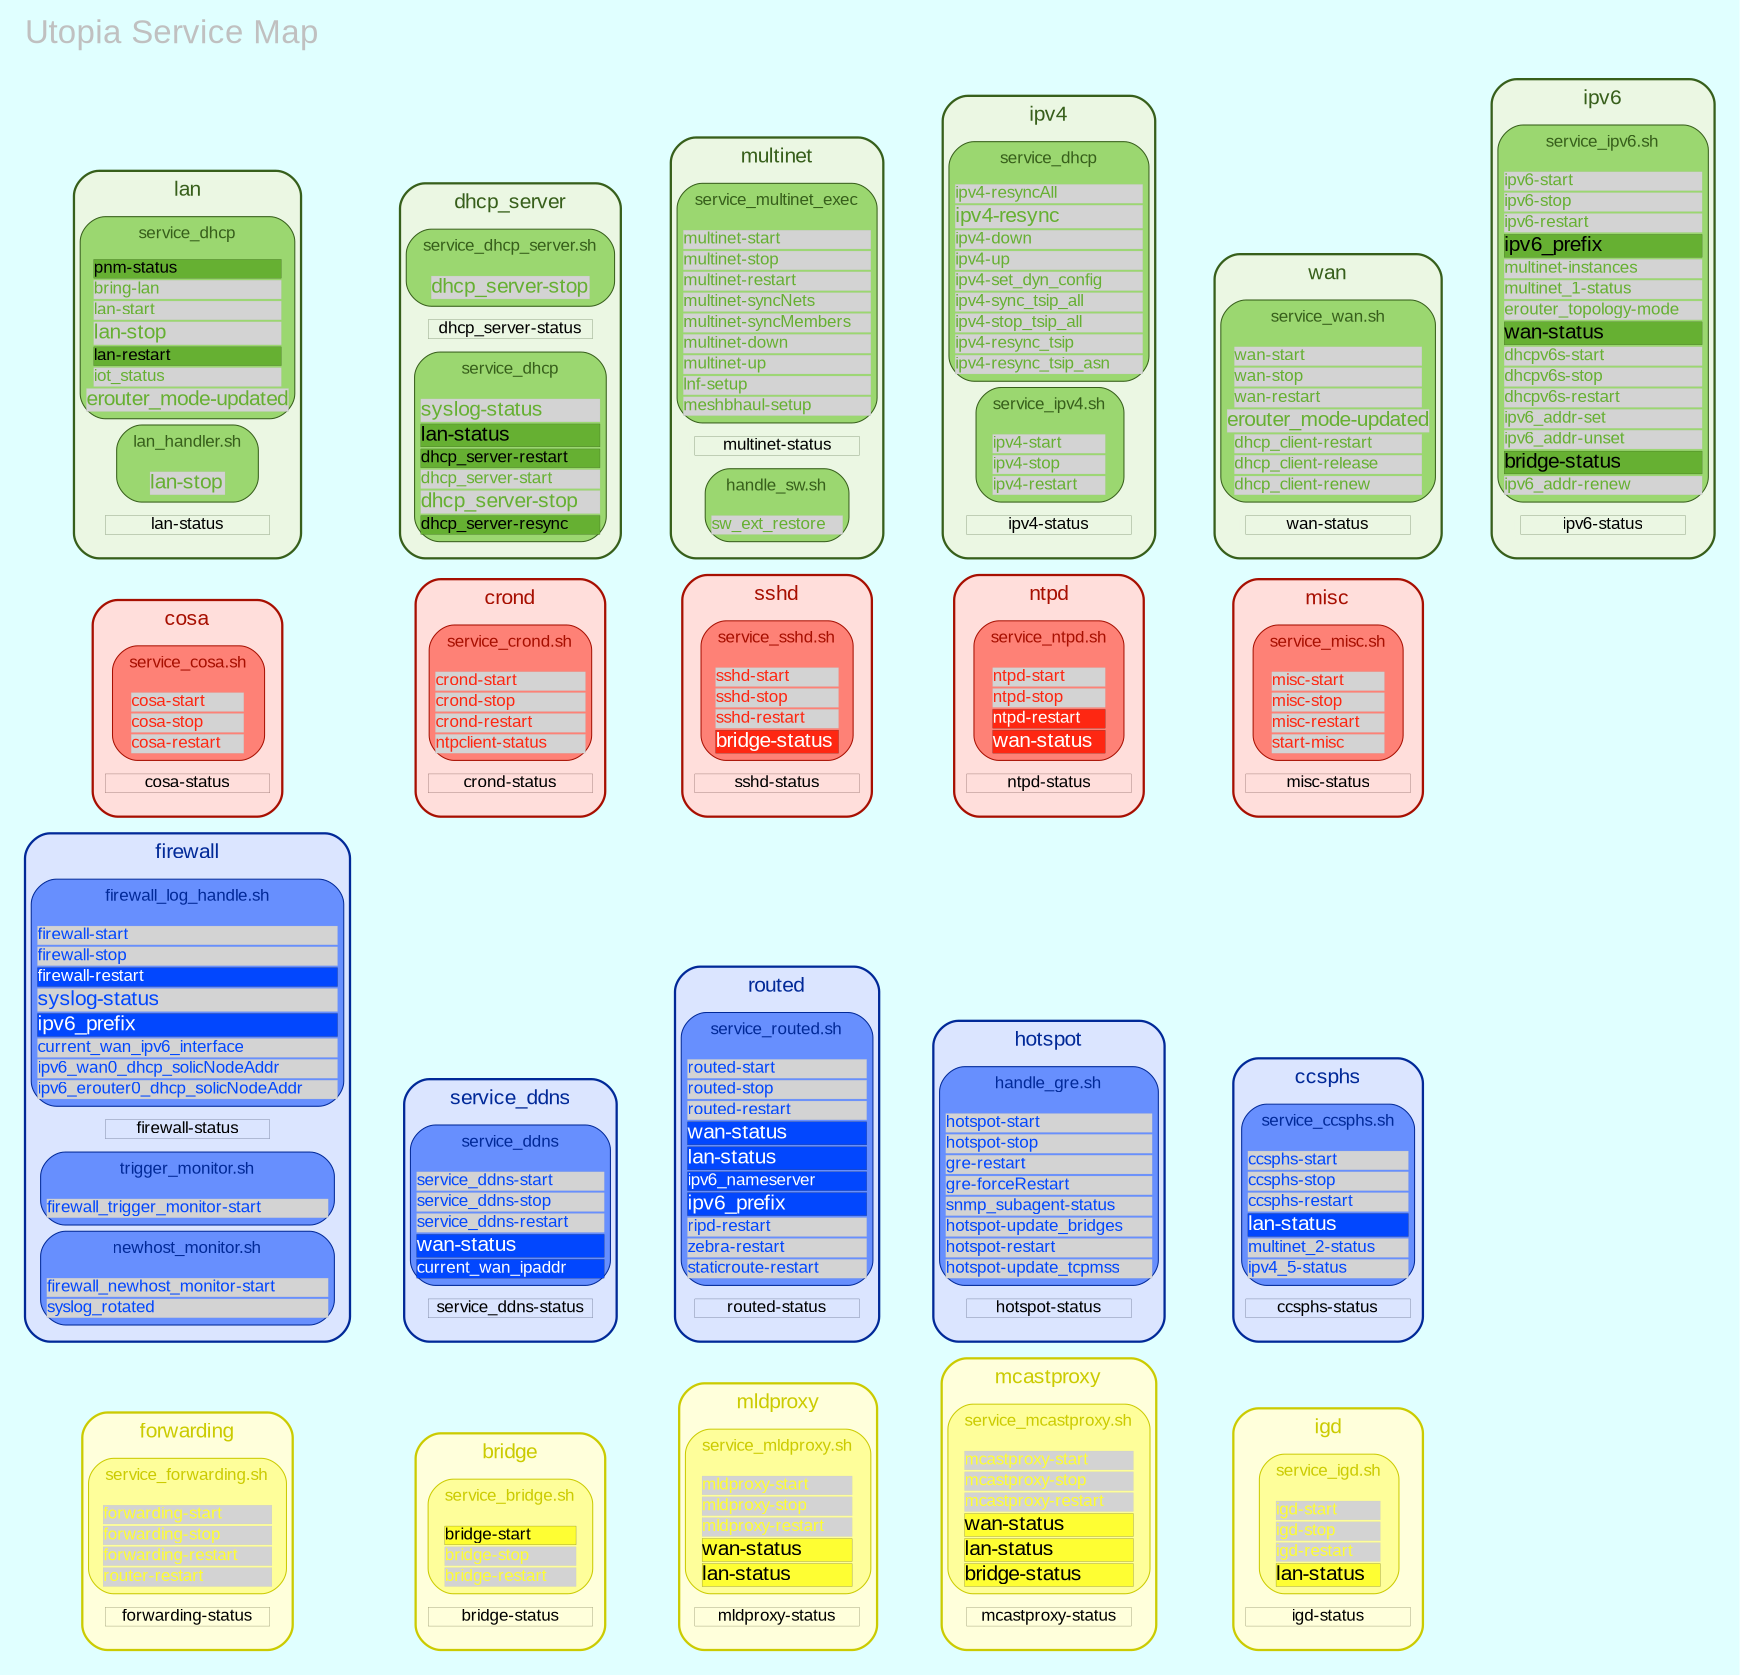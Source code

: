 digraph {
bgcolor=lightcyan
rankdir=LR
nodesep=0
ranksep="0.5"
fontname="Arial"; fontsize=16; fontcolor=grey
label="Utopia Service Map"
labelloc=top
labeljust="l"
edge [color=black arrowsize=0.5 penwidth=0.1]
subgraph cluster_98ac6b4b086b5a2f47677b15e786d9ba {
labeljust=""
margin=3;
penwidth=1.1;
shape=plaintext;
fillcolor="#FFFFDB";
color="#CBCB01";
fontcolor="#CBCB01";
fontsize=10;
node[fontname="Arial" height=0 margin=0 penwidth=0.1];
label="bridge\r";
style="filled, rounded";
_51557d60216aca2eb9e8f97c705a0f56 [label="" shape=plaintext style=invisible]
subgraph cluster_ce74067ed52583d02a26e3669b777135 {
margin=3;
penwidth=0.5;
fillcolor="#FEFE9A";
color="#CBCB01";
fontcolor="#CBCB01";
fontsize=8;
node[fontname="Arial" height=0 margin=0 penwidth=0.1];
label="service_bridge.sh\l";
style="filled, rounded";
tooltip="/etc/utopia/service.d/service_bridge.sh";
_ce74067ed52583d02a26e3669b777135 [label="" shape=plaintext style=invisible]
_dffe3e68da6a223b2e0640eef7d3485d [label="bridge-start\l" fontsize=8 style="filled" width="0.875" shape="box" fillcolor="#FEFE33" color="#343409" fontcolor="black" tooltip="bridge-start

'(null)'<-sectl
" URL=""]
_be81785c3a2dcb3e29cb0bfa7b32c81d [label="bridge-stop\l" fontsize=8 style="filled" width="0.875" shape="box" fillcolor="lightgrey" color="grey" fontcolor="#FEFE33" tooltip="bridge-stop

<none>" URL=""]
_476c265081c653e63c70694a2fbbb407 [label="bridge-restart\l" fontsize=8 style="filled" width="0.875" shape="box" fillcolor="lightgrey" color="grey" fontcolor="#FEFE33" tooltip="bridge-restart

<none>" URL=""]
}
subgraph cluster_2652209aa3012050e71d2a653f2a550e {
margin=3;
penwidth=0.5;
fillcolor="#FFFFDB";
color="#FFFFDB";
fontcolor="#CBCB01";
fontsize=8;
node[fontname="Arial" height=0 margin=0 penwidth=0.1];
label="";
style="filled, rounded";
_2652209aa3012050e71d2a653f2a550e [label="bridge-status" fontsize=8 style="filled" width="1.1" shape="box" fillcolor="#FFFFDB" color="#343409" fontcolor="black" tooltip="bridge-status

'stopped'<-system_default_set
'stopped'<-sectl
'starting'<-sectl
'started'<-sectl" URL=""]
}
}
subgraph cluster_bc7bc2f9c0488eafffa29706ab6a179a {
labeljust=""
margin=3;
penwidth=1.1;
shape=plaintext;
fillcolor="#DBE5FF";
color="#012998";
fontcolor="#012998";
fontsize=10;
node[fontname="Arial" height=0 margin=0 penwidth=0.1];
label="ccsphs\r";
style="filled, rounded";
_11547777ed2800a68bbfda077eb170c0 [label="" shape=plaintext style=invisible]
subgraph cluster_d356f8c9b17fe7d6fc8725ee5ee9367f {
margin=3;
penwidth=0.5;
fillcolor="#678FFE";
color="#012998";
fontcolor="#012998";
fontsize=8;
node[fontname="Arial" height=0 margin=0 penwidth=0.1];
label="service_ccsphs.sh\l";
style="filled, rounded";
tooltip="/etc/utopia/service.d/service_ccsphs.sh";
_d356f8c9b17fe7d6fc8725ee5ee9367f [label="" shape=plaintext style=invisible]
_169ec7e69a5d38c2ce02c388318199b4 [label="ccsphs-start\l" fontsize=8 style="filled" width="1.0625" shape="box" fillcolor="lightgrey" color="grey" fontcolor="#0247FE" tooltip="ccsphs-start

<none>" URL=""]
_dcabaff18bf88ebde113eab65a33c592 [label="ccsphs-stop\l" fontsize=8 style="filled" width="1.0625" shape="box" fillcolor="lightgrey" color="grey" fontcolor="#0247FE" tooltip="ccsphs-stop

<none>" URL=""]
_fbcb36209c161106e6652a386efa84a2 [label="ccsphs-restart\l" fontsize=8 style="filled" width="1.0625" shape="box" fillcolor="lightgrey" color="grey" fontcolor="#0247FE" tooltip="ccsphs-restart

<none>" URL=""]
_6d51108e0838df1da1ee83a57230e9fc [label="lan-status\l" fontsize=10 style="filled" width="1.0625" shape="box" fillcolor="#0247FE" color="#091534" fontcolor="white" tooltip="lan-status

'stopped'<-system_default_set
'stopped'<-srvmgr
" URL=""]
_8d775cfc72d821ba2b725e5de189351c [label="multinet_2-status\l" fontsize=8 style="filled" width="1.0625" shape="box" fillcolor="lightgrey" color="grey" fontcolor="#0247FE" tooltip="multinet_2-status

<none>" URL=""]
_e1a977aa40005978de3ad8e0707d58d5 [label="ipv4_5-status\l" fontsize=8 style="filled" width="1.0625" shape="box" fillcolor="lightgrey" color="grey" fontcolor="#0247FE" tooltip="ipv4_5-status

<none>" URL=""]
}
subgraph cluster_ce8aa426b1c90655afa0346eec591609 {
margin=3;
penwidth=0.5;
fillcolor="#DBE5FF";
color="#DBE5FF";
fontcolor="#012998";
fontsize=8;
node[fontname="Arial" height=0 margin=0 penwidth=0.1];
label="";
style="filled, rounded";
_ce8aa426b1c90655afa0346eec591609 [label="ccsphs-status" fontsize=8 style="filled" width="1.1" shape="box" fillcolor="#DBE5FF" color="#091534" fontcolor="black" tooltip="ccsphs-status

'stopped'<-trigger" URL=""]
}
}
subgraph cluster_12703dd1411c33587da2004a9434a400 {
labeljust=""
margin=3;
penwidth=1.1;
shape=plaintext;
fillcolor="#FFDEDB";
color="#A70F01";
fontcolor="#A70F01";
fontsize=10;
node[fontname="Arial" height=0 margin=0 penwidth=0.1];
label="cosa\r";
style="filled, rounded";
_9ceacec289b3141d06a39c8b48fb1b90 [label="" shape=plaintext style=invisible]
subgraph cluster_75154e14dd7031a3c2149cf29c2c3d89 {
margin=3;
penwidth=0.5;
fillcolor="#FE8176";
color="#A70F01";
fontcolor="#A70F01";
fontsize=8;
node[fontname="Arial" height=0 margin=0 penwidth=0.1];
label="service_cosa.sh\l";
style="filled, rounded";
tooltip="/etc/utopia/service.d/service_cosa.sh";
_75154e14dd7031a3c2149cf29c2c3d89 [label="" shape=plaintext style=invisible]
_26d2160b48419a0585d5cce66b31304b [label="cosa-start\l" fontsize=8 style="filled" width="0.75" shape="box" fillcolor="lightgrey" color="grey" fontcolor="#FE2712" tooltip="cosa-start

<none>" URL=""]
_b302e229bd4130d90adcbbd2e18b3503 [label="cosa-stop\l" fontsize=8 style="filled" width="0.75" shape="box" fillcolor="lightgrey" color="grey" fontcolor="#FE2712" tooltip="cosa-stop

<none>" URL=""]
_7313184c48647530b3d3277f3aa20210 [label="cosa-restart\l" fontsize=8 style="filled" width="0.75" shape="box" fillcolor="lightgrey" color="grey" fontcolor="#FE2712" tooltip="cosa-restart

<none>" URL=""]
}
subgraph cluster_f71a2fdaaec2c8306fd2132cbdacf1a2 {
margin=3;
penwidth=0.5;
fillcolor="#FFDEDB";
color="#FFDEDB";
fontcolor="#A70F01";
fontsize=8;
node[fontname="Arial" height=0 margin=0 penwidth=0.1];
label="";
style="filled, rounded";
_f71a2fdaaec2c8306fd2132cbdacf1a2 [label="cosa-status" fontsize=8 style="filled" width="1.1" shape="box" fillcolor="#FFDEDB" color="#340D09" fontcolor="black" tooltip="cosa-status

'stopped'<-srvmgr" URL=""]
}
}
subgraph cluster_9f13d0c3e03d0ec4e905428f88407c0c {
labeljust=""
margin=3;
penwidth=1.1;
shape=plaintext;
fillcolor="#FFDEDB";
color="#A70F01";
fontcolor="#A70F01";
fontsize=10;
node[fontname="Arial" height=0 margin=0 penwidth=0.1];
label="crond\r";
style="filled, rounded";
_386b26c862465e20148cc3d5bb13464e [label="" shape=plaintext style=invisible]
subgraph cluster_1a419fba1ee8593f798786f0cda43e64 {
margin=3;
penwidth=0.5;
fillcolor="#FE8176";
color="#A70F01";
fontcolor="#A70F01";
fontsize=8;
node[fontname="Arial" height=0 margin=0 penwidth=0.1];
label="service_crond.sh\l";
style="filled, rounded";
tooltip="/etc/utopia/service.d/service_crond.sh";
_1a419fba1ee8593f798786f0cda43e64 [label="" shape=plaintext style=invisible]
_2988c0df37a888ef9473504a7f022c48 [label="crond-start\l" fontsize=8 style="filled" width="1.0" shape="box" fillcolor="lightgrey" color="grey" fontcolor="#FE2712" tooltip="crond-start

<none>" URL=""]
_9e309318d6d6053b4eef5524699de199 [label="crond-stop\l" fontsize=8 style="filled" width="1.0" shape="box" fillcolor="lightgrey" color="grey" fontcolor="#FE2712" tooltip="crond-stop

<none>" URL=""]
_96d2eeb8f2f772f16a03576be5a2da54 [label="crond-restart\l" fontsize=8 style="filled" width="1.0" shape="box" fillcolor="lightgrey" color="grey" fontcolor="#FE2712" tooltip="crond-restart

<none>" URL=""]
_032ab272c16316696d9ded87b839633f [label="ntpclient-status\l" fontsize=8 style="filled" width="1.0" shape="box" fillcolor="lightgrey" color="grey" fontcolor="#FE2712" tooltip="ntpclient-status

<none>" URL=""]
}
subgraph cluster_e2757550efa6165b50c21c7c13248c79 {
margin=3;
penwidth=0.5;
fillcolor="#FFDEDB";
color="#FFDEDB";
fontcolor="#A70F01";
fontsize=8;
node[fontname="Arial" height=0 margin=0 penwidth=0.1];
label="";
style="filled, rounded";
_e2757550efa6165b50c21c7c13248c79 [label="crond-status" fontsize=8 style="filled" width="1.1" shape="box" fillcolor="#FFDEDB" color="#340D09" fontcolor="black" tooltip="crond-status

'stopped'<-srvmgr
'started'<-sectl" URL=""]
}
}
subgraph cluster_a2fe665ec7e8ad3d96ddc0d37dd955b6 {
labeljust=""
margin=3;
penwidth=1.1;
shape=plaintext;
fillcolor="#EBF7E3";
color="#375F1B";
fontcolor="#375F1B";
fontsize=10;
node[fontname="Arial" height=0 margin=0 penwidth=0.1];
label="dhcp_server\r";
style="filled, rounded";
_f41532d8d2c8b118196da62bffbd4112 [label="" shape=plaintext style=invisible]
subgraph cluster_5546a749df80cd888eb5e49c4cb6784d {
margin=3;
penwidth=0.5;
fillcolor="#9BD770";
color="#375F1B";
fontcolor="#375F1B";
fontsize=8;
node[fontname="Arial" height=0 margin=0 penwidth=0.1];
label="service_dhcp_server.sh\l";
style="filled, rounded";
tooltip="/etc/utopia/service.d/service_dhcp_server.sh";
_5546a749df80cd888eb5e49c4cb6784d [label="" shape=plaintext style=invisible]
_cc77d1c86fe83acbbd78c296cfcd2f4f [label="dhcp_server-stop\l" fontsize=10 style="filled" width="1.0" shape="box" fillcolor="lightgrey" color="grey" fontcolor="#66B032" tooltip="dhcp_server-stop

<none>" URL=""]
}
subgraph cluster_0ab613ce7fcbc3ca3cc8af0412a53260 {
margin=3;
penwidth=0.5;
fillcolor="#EBF7E3";
color="#EBF7E3";
fontcolor="#375F1B";
fontsize=8;
node[fontname="Arial" height=0 margin=0 penwidth=0.1];
label="";
style="filled, rounded";
_0ab613ce7fcbc3ca3cc8af0412a53260 [label="dhcp_server-status" fontsize=8 style="filled" width="1.1" shape="box" fillcolor="#EBF7E3" color="#1B3409" fontcolor="black" tooltip="dhcp_server-status

'stopped'<-sectl
'stopped'<-sectl
'stopped'<-SERVICE-DDNS
'stopped'<-service_dhcp" URL=""]
}
subgraph cluster_3d37174c6292156e426dc43ce29bb5f1 {
margin=3;
penwidth=0.5;
fillcolor="#9BD770";
color="#375F1B";
fontcolor="#375F1B";
fontsize=8;
node[fontname="Arial" height=0 margin=0 penwidth=0.1];
label="service_dhcp\l";
style="filled, rounded";
tooltip="/usr/bin/service_dhcp";
_3d37174c6292156e426dc43ce29bb5f1 [label="" shape=plaintext style=invisible]
_12af56fcb2e3e1ce03026d245a3c1a62 [label="syslog-status\l" fontsize=10 style="filled" width="1.1875" shape="box" fillcolor="lightgrey" color="grey" fontcolor="#66B032" tooltip="syslog-status

<none>" URL=""]
_ebd12895229baa3395bc79dc6446136d [label="lan-status\l" fontsize=10 style="filled" width="1.1875" shape="box" fillcolor="#66B032" color="#1B3409" fontcolor="black" tooltip="lan-status

'stopped'<-system_default_set
'stopped'<-srvmgr
" URL=""]
_05ec3ed000835851376deb5da3292282 [label="dhcp_server-restart\l" fontsize=8 style="filled" width="1.1875" shape="box" fillcolor="#66B032" color="#1B3409" fontcolor="black" tooltip="dhcp_server-restart

'(null)'<-service_dhcp
'(null)'<-sectl
'(null)'<-sectl
" URL=""]
_12c35e227e5fbb0fc178462f51abee84 [label="dhcp_server-start\l" fontsize=8 style="filled" width="1.1875" shape="box" fillcolor="lightgrey" color="grey" fontcolor="#66B032" tooltip="dhcp_server-start

<none>" URL=""]
_7b0a18aee66a6a4d4eee84365673227b [label="dhcp_server-stop\l" fontsize=10 style="filled" width="1.1875" shape="box" fillcolor="lightgrey" color="grey" fontcolor="#66B032" tooltip="dhcp_server-stop

<none>" URL=""]
_b1970fd328aa8892f1a80e2a17d66dc9 [label="dhcp_server-resync\l" fontsize=8 style="filled" width="1.1875" shape="box" fillcolor="#66B032" color="#1B3409" fontcolor="black" tooltip="dhcp_server-resync

'(null)'<-sectl
" URL=""]
}
subgraph cluster_0ab613ce7fcbc3ca3cc8af0412a53260 {
margin=3;
penwidth=0.5;
fillcolor="#EBF7E3";
color="#EBF7E3";
fontcolor="#375F1B";
fontsize=8;
node[fontname="Arial" height=0 margin=0 penwidth=0.1];
label="";
style="filled, rounded";
_0ab613ce7fcbc3ca3cc8af0412a53260 [label="dhcp_server-status" fontsize=8 style="filled" width="1.1" shape="box" fillcolor="#EBF7E3" color="#1B3409" fontcolor="black" tooltip="dhcp_server-status

'stopped'<-sectl
'stopped'<-sectl
'stopped'<-SERVICE-DDNS
'stopped'<-service_dhcp" URL=""]
}
}
subgraph cluster_36e5371ad91c9d2d09e9d7c0e76055db {
labeljust=""
margin=3;
penwidth=1.1;
shape=plaintext;
fillcolor="#DBE5FF";
color="#012998";
fontcolor="#012998";
fontsize=10;
node[fontname="Arial" height=0 margin=0 penwidth=0.1];
label="firewall\r";
style="filled, rounded";
_530ef31fcb5e8c60fc0ad60e857a11d3 [label="" shape=plaintext style=invisible]
subgraph cluster_e42d237f89eae0389f5419baa93d13a2 {
margin=3;
penwidth=0.5;
fillcolor="#678FFE";
color="#012998";
fontcolor="#012998";
fontsize=8;
node[fontname="Arial" height=0 margin=0 penwidth=0.1];
label="firewall_log_handle.sh\l";
style="filled, rounded";
tooltip="/etc/utopia/service.d/firewall_log_handle.sh";
_e42d237f89eae0389f5419baa93d13a2 [label="" shape=plaintext style=invisible]
_fb34e010dbcda23604c38f6fef7e19e7 [label="firewall-start\l" fontsize=8 style="filled" width="2.0" shape="box" fillcolor="lightgrey" color="grey" fontcolor="#0247FE" tooltip="firewall-start

<none>" URL=""]
_061e3b0963c268b66b7d2cae6c6513d3 [label="firewall-stop\l" fontsize=8 style="filled" width="2.0" shape="box" fillcolor="lightgrey" color="grey" fontcolor="#0247FE" tooltip="firewall-stop

<none>" URL=""]
_8d7f6462dee8b294fc6106d26e9ba3db [label="firewall-restart\l" fontsize=8 style="filled" width="2.0" shape="box" fillcolor="#0247FE" color="#091534" fontcolor="white" tooltip="firewall-restart

'(null)'<-sectl
'(null)'<-service_dhcp
'(null)'<-sectl
'(null)'<-service_dhcp
" URL=""]
_dbe85a927b6cb0bf2205133a74e569f8 [label="syslog-status\l" fontsize=10 style="filled" width="2.0" shape="box" fillcolor="lightgrey" color="grey" fontcolor="#0247FE" tooltip="syslog-status

<none>" URL=""]
_fcbdff3d0f31846009953536460c255d [label="ipv6_prefix\l" fontsize=10 style="filled" width="2.0" shape="box" fillcolor="#0247FE" color="#091534" fontcolor="white" tooltip="ipv6_prefix

'3001'<-dae
'3001'<-dae
'3001'<-dae
" URL=""]
_d3b3b75e38b4ddc713a56ba3d3e2ab12 [label="current_wan_ipv6_interface\l" fontsize=8 style="filled" width="2.0" shape="box" fillcolor="lightgrey" color="grey" fontcolor="#0247FE" tooltip="current_wan_ipv6_interface

<none>" URL=""]
_3101e0ea39b8c9c5d9872a3246ad3291 [label="ipv6_wan0_dhcp_solicNodeAddr\l" fontsize=8 style="filled" width="2.0" shape="box" fillcolor="lightgrey" color="grey" fontcolor="#0247FE" tooltip="ipv6_wan0_dhcp_solicNodeAddr

<none>" URL=""]
_a3cabe11bca5a6d9c3106530a6ba1b5f [label="ipv6_erouter0_dhcp_solicNodeAddr\l" fontsize=8 style="filled" width="2.0" shape="box" fillcolor="lightgrey" color="grey" fontcolor="#0247FE" tooltip="ipv6_erouter0_dhcp_solicNodeAddr

<none>" URL=""]
}
subgraph cluster_d6becedd521d37eb8fb470e801088468 {
margin=3;
penwidth=0.5;
fillcolor="#DBE5FF";
color="#DBE5FF";
fontcolor="#012998";
fontsize=8;
node[fontname="Arial" height=0 margin=0 penwidth=0.1];
label="";
style="filled, rounded";
_d6becedd521d37eb8fb470e801088468 [label="firewall-status" fontsize=8 style="filled" width="1.1" shape="box" fillcolor="#DBE5FF" color="#091534" fontcolor="black" tooltip="firewall-status

'stopped'<-srvmgr
'stopping'<-srvmgr
'stopped'<-srvmgr
'starting'<-firewall
'started'<-firewall
'starting'<-sectl
'started'<-sectl
'starting'<-firewall
'started'<-sectl
'starting'<-sectl
'started'<-sectl
'starting'<-SERVICE-DDNS
'started'<-SERVICE-DDNS
'starting'<-firewall
'started'<-firewall" URL=""]
}
subgraph cluster_ff4a363fa2af32bb2810f585cc92acd7 {
margin=3;
penwidth=0.5;
fillcolor="#678FFE";
color="#012998";
fontcolor="#012998";
fontsize=8;
node[fontname="Arial" height=0 margin=0 penwidth=0.1];
label="trigger_monitor.sh\l";
style="filled, rounded";
tooltip="/etc/utopia/service.d/service_firewall/trigger_monitor.sh";
_ff4a363fa2af32bb2810f585cc92acd7 [label="" shape=plaintext style=invisible]
_d705086a3d5104336f6e1222533dd499 [label="firewall_trigger_monitor-start\l" fontsize=8 style="filled" width="1.875" shape="box" fillcolor="lightgrey" color="grey" fontcolor="#0247FE" tooltip="firewall_trigger_monitor-start

<none>" URL=""]
}
subgraph cluster_d6becedd521d37eb8fb470e801088468 {
margin=3;
penwidth=0.5;
fillcolor="#DBE5FF";
color="#DBE5FF";
fontcolor="#012998";
fontsize=8;
node[fontname="Arial" height=0 margin=0 penwidth=0.1];
label="";
style="filled, rounded";
_d6becedd521d37eb8fb470e801088468 [label="firewall-status" fontsize=8 style="filled" width="1.1" shape="box" fillcolor="#DBE5FF" color="#091534" fontcolor="black" tooltip="firewall-status

'stopped'<-srvmgr
'stopping'<-srvmgr
'stopped'<-srvmgr
'starting'<-firewall
'started'<-firewall
'starting'<-sectl
'started'<-sectl
'starting'<-firewall
'started'<-sectl
'starting'<-sectl
'started'<-sectl
'starting'<-SERVICE-DDNS
'started'<-SERVICE-DDNS
'starting'<-firewall
'started'<-firewall" URL=""]
}
subgraph cluster_a90aacbfac4f2cd40e488adde9634e1b {
margin=3;
penwidth=0.5;
fillcolor="#678FFE";
color="#012998";
fontcolor="#012998";
fontsize=8;
node[fontname="Arial" height=0 margin=0 penwidth=0.1];
label="newhost_monitor.sh\l";
style="filled, rounded";
tooltip="/etc/utopia/service.d/service_firewall/newhost_monitor.sh";
_a90aacbfac4f2cd40e488adde9634e1b [label="" shape=plaintext style=invisible]
_039b3aa706fd5b413ddce2a324d8990b [label="firewall_newhost_monitor-start\l" fontsize=8 style="filled" width="1.875" shape="box" fillcolor="lightgrey" color="grey" fontcolor="#0247FE" tooltip="firewall_newhost_monitor-start

<none>" URL=""]
_7866be7b602cd1faf90f081075289ac2 [label="syslog_rotated\l" fontsize=8 style="filled" width="1.875" shape="box" fillcolor="lightgrey" color="grey" fontcolor="#0247FE" tooltip="syslog_rotated

<none>" URL=""]
}
subgraph cluster_d6becedd521d37eb8fb470e801088468 {
margin=3;
penwidth=0.5;
fillcolor="#DBE5FF";
color="#DBE5FF";
fontcolor="#012998";
fontsize=8;
node[fontname="Arial" height=0 margin=0 penwidth=0.1];
label="";
style="filled, rounded";
_d6becedd521d37eb8fb470e801088468 [label="firewall-status" fontsize=8 style="filled" width="1.1" shape="box" fillcolor="#DBE5FF" color="#091534" fontcolor="black" tooltip="firewall-status

'stopped'<-srvmgr
'stopping'<-srvmgr
'stopped'<-srvmgr
'starting'<-firewall
'started'<-firewall
'starting'<-sectl
'started'<-sectl
'starting'<-firewall
'started'<-sectl
'starting'<-sectl
'started'<-sectl
'starting'<-SERVICE-DDNS
'started'<-SERVICE-DDNS
'starting'<-firewall
'started'<-firewall" URL=""]
}
}
subgraph cluster_fd6b9a18e50dcf09242d4c5f9c78abdd {
labeljust=""
margin=3;
penwidth=1.1;
shape=plaintext;
fillcolor="#FFFFDB";
color="#CBCB01";
fontcolor="#CBCB01";
fontsize=10;
node[fontname="Arial" height=0 margin=0 penwidth=0.1];
label="forwarding\r";
style="filled, rounded";
_ace679848995e665f24a1816c0c4c915 [label="" shape=plaintext style=invisible]
subgraph cluster_9b92ce2fe4fd41d3cec3cedd33b87f06 {
margin=3;
penwidth=0.5;
fillcolor="#FEFE9A";
color="#CBCB01";
fontcolor="#CBCB01";
fontsize=8;
node[fontname="Arial" height=0 margin=0 penwidth=0.1];
label="service_forwarding.sh\l";
style="filled, rounded";
tooltip="/etc/utopia/service.d/service_forwarding.sh";
_9b92ce2fe4fd41d3cec3cedd33b87f06 [label="" shape=plaintext style=invisible]
_52570b4cfdb0c22d00f92adc71c0d87c [label="forwarding-start\l" fontsize=8 style="filled" width="1.125" shape="box" fillcolor="lightgrey" color="grey" fontcolor="#FEFE33" tooltip="forwarding-start

<none>" URL=""]
_7a29e68a9b3aa15385eadaa47c4558ec [label="forwarding-stop\l" fontsize=8 style="filled" width="1.125" shape="box" fillcolor="lightgrey" color="grey" fontcolor="#FEFE33" tooltip="forwarding-stop

<none>" URL=""]
_52fcf00c0a66ec5a7a8cd7471530c7f1 [label="forwarding-restart\l" fontsize=8 style="filled" width="1.125" shape="box" fillcolor="lightgrey" color="grey" fontcolor="#FEFE33" tooltip="forwarding-restart

<none>" URL=""]
_1da807cd987cc6d69eb356c2234ce75a [label="router-restart\l" fontsize=8 style="filled" width="1.125" shape="box" fillcolor="lightgrey" color="grey" fontcolor="#FEFE33" tooltip="router-restart

<none>" URL=""]
}
subgraph cluster_ce50e06cb257261871d1276e24df8cde {
margin=3;
penwidth=0.5;
fillcolor="#FFFFDB";
color="#FFFFDB";
fontcolor="#CBCB01";
fontsize=8;
node[fontname="Arial" height=0 margin=0 penwidth=0.1];
label="";
style="filled, rounded";
_ce50e06cb257261871d1276e24df8cde [label="forwarding-status" fontsize=8 style="filled" width="1.1" shape="box" fillcolor="#FFFFDB" color="#343409" fontcolor="black" tooltip="forwarding-status

'stopped'<-system_default_set
'stopped'<-srvmgr" URL=""]
}
}
subgraph cluster_fd489e4876b75cab32371651232af9fd {
labeljust=""
margin=3;
penwidth=1.1;
shape=plaintext;
fillcolor="#DBE5FF";
color="#012998";
fontcolor="#012998";
fontsize=10;
node[fontname="Arial" height=0 margin=0 penwidth=0.1];
label="hotspot\r";
style="filled, rounded";
_2e9fe13ba76fa6522a7c48dd76f47ff7 [label="" shape=plaintext style=invisible]
subgraph cluster_6a272e3c7ea3c700ee32b0f4fb98efad {
margin=3;
penwidth=0.5;
fillcolor="#678FFE";
color="#012998";
fontcolor="#012998";
fontsize=8;
node[fontname="Arial" height=0 margin=0 penwidth=0.1];
label="handle_gre.sh\l";
style="filled, rounded";
tooltip="/etc/utopia/service.d/service_multinet/handle_gre.sh";
_6a272e3c7ea3c700ee32b0f4fb98efad [label="" shape=plaintext style=invisible]
_6e0b9a7440b51401a6f8dd2173e454d8 [label="hotspot-start\l" fontsize=8 style="filled" width="1.375" shape="box" fillcolor="lightgrey" color="grey" fontcolor="#0247FE" tooltip="hotspot-start

<none>" URL=""]
_d7e8398434365547b3532bd3f09f4a17 [label="hotspot-stop\l" fontsize=8 style="filled" width="1.375" shape="box" fillcolor="lightgrey" color="grey" fontcolor="#0247FE" tooltip="hotspot-stop

<none>" URL=""]
_5541fad82e5f6d88cdd848c600462e8a [label="gre-restart\l" fontsize=8 style="filled" width="1.375" shape="box" fillcolor="lightgrey" color="grey" fontcolor="#0247FE" tooltip="gre-restart

<none>" URL=""]
_c04dffee44757e7874ce1185587e0933 [label="gre-forceRestart\l" fontsize=8 style="filled" width="1.375" shape="box" fillcolor="lightgrey" color="grey" fontcolor="#0247FE" tooltip="gre-forceRestart

<none>" URL=""]
_bb3f42e78ddfeda0b3475ac30e84891d [label="snmp_subagent-status\l" fontsize=8 style="filled" width="1.375" shape="box" fillcolor="lightgrey" color="grey" fontcolor="#0247FE" tooltip="snmp_subagent-status

<none>" URL=""]
_7cb5cfac197c93c828c5893ec9ceef03 [label="hotspot-update_bridges\l" fontsize=8 style="filled" width="1.375" shape="box" fillcolor="lightgrey" color="grey" fontcolor="#0247FE" tooltip="hotspot-update_bridges

<none>" URL=""]
_3d4654275d9b1ae93cb7cbfae401ecc8 [label="hotspot-restart\l" fontsize=8 style="filled" width="1.375" shape="box" fillcolor="lightgrey" color="grey" fontcolor="#0247FE" tooltip="hotspot-restart

<none>" URL=""]
_d25d9601f823ddb2a1089ce3f0b60e0e [label="hotspot-update_tcpmss\l" fontsize=8 style="filled" width="1.375" shape="box" fillcolor="lightgrey" color="grey" fontcolor="#0247FE" tooltip="hotspot-update_tcpmss

<none>" URL=""]
}
subgraph cluster_a86f55e8657621b3a089be1b3d4284e3 {
margin=3;
penwidth=0.5;
fillcolor="#DBE5FF";
color="#DBE5FF";
fontcolor="#012998";
fontsize=8;
node[fontname="Arial" height=0 margin=0 penwidth=0.1];
label="";
style="filled, rounded";
_a86f55e8657621b3a089be1b3d4284e3 [label="hotspot-status" fontsize=8 style="filled" width="1.1" shape="box" fillcolor="#DBE5FF" color="#091534" fontcolor="black" tooltip="hotspot-status

'stopped'<-srvmgr" URL=""]
}
}
subgraph cluster_ee472a98470ea343d09937e4b0523e41 {
labeljust=""
margin=3;
penwidth=1.1;
shape=plaintext;
fillcolor="#FFFFDB";
color="#CBCB01";
fontcolor="#CBCB01";
fontsize=10;
node[fontname="Arial" height=0 margin=0 penwidth=0.1];
label="igd\r";
style="filled, rounded";
_bc496585626022bc738519aa3c8b353e [label="" shape=plaintext style=invisible]
subgraph cluster_a6a8df76b783576c193465f6d70d72b2 {
margin=3;
penwidth=0.5;
fillcolor="#FEFE9A";
color="#CBCB01";
fontcolor="#CBCB01";
fontsize=8;
node[fontname="Arial" height=0 margin=0 penwidth=0.1];
label="service_igd.sh\l";
style="filled, rounded";
tooltip="/etc/utopia/service.d/service_igd.sh";
_a6a8df76b783576c193465f6d70d72b2 [label="" shape=plaintext style=invisible]
_18b0b59f95da6d2f2486266f6c3f6eea [label="igd-start\l" fontsize=8 style="filled" width="0.6875" shape="box" fillcolor="lightgrey" color="grey" fontcolor="#FEFE33" tooltip="igd-start

<none>" URL=""]
_e7e39d911e3984b8b8316898ed0aea0b [label="igd-stop\l" fontsize=8 style="filled" width="0.6875" shape="box" fillcolor="lightgrey" color="grey" fontcolor="#FEFE33" tooltip="igd-stop

<none>" URL=""]
_585012563ebe151a2e55f5c7a1e92f12 [label="igd-restart\l" fontsize=8 style="filled" width="0.6875" shape="box" fillcolor="lightgrey" color="grey" fontcolor="#FEFE33" tooltip="igd-restart

<none>" URL=""]
_4b111c1aa597294749af0f2cc25561ba [label="lan-status\l" fontsize=10 style="filled" width="0.6875" shape="box" fillcolor="#FEFE33" color="#343409" fontcolor="black" tooltip="lan-status

'stopped'<-system_default_set
'stopped'<-srvmgr
" URL=""]
}
subgraph cluster_3b71283a1192eb890a11b66562b51a88 {
margin=3;
penwidth=0.5;
fillcolor="#FFFFDB";
color="#FFFFDB";
fontcolor="#CBCB01";
fontsize=8;
node[fontname="Arial" height=0 margin=0 penwidth=0.1];
label="";
style="filled, rounded";
_3b71283a1192eb890a11b66562b51a88 [label="igd-status" fontsize=8 style="filled" width="1.1" shape="box" fillcolor="#FFFFDB" color="#343409" fontcolor="black" tooltip="igd-status

'stopped'<-srvmgr" URL=""]
}
}
subgraph cluster_0485728ba5ed6951c7e858af6c1af7c3 {
labeljust=""
margin=3;
penwidth=1.1;
shape=plaintext;
fillcolor="#EBF7E3";
color="#375F1B";
fontcolor="#375F1B";
fontsize=10;
node[fontname="Arial" height=0 margin=0 penwidth=0.1];
label="ipv4\r";
style="filled, rounded";
_fd202ef8d1cbdb3f96ebc9cd60513f15 [label="" shape=plaintext style=invisible]
subgraph cluster_ac1eabb08a5a92ed4c812eb036335b67 {
margin=3;
penwidth=0.5;
fillcolor="#9BD770";
color="#375F1B";
fontcolor="#375F1B";
fontsize=8;
node[fontname="Arial" height=0 margin=0 penwidth=0.1];
label="service_ipv4.sh\l";
style="filled, rounded";
tooltip="/etc/utopia/service.d/service_ipv4.sh";
_ac1eabb08a5a92ed4c812eb036335b67 [label="" shape=plaintext style=invisible]
_35d8512c80d2ef0ae0f1547a673e8567 [label="ipv4-start\l" fontsize=8 style="filled" width="0.75" shape="box" fillcolor="lightgrey" color="grey" fontcolor="#66B032" tooltip="ipv4-start

<none>" URL=""]
_3cb3ff3ee48c70c40e0e1d1cff98ff70 [label="ipv4-stop\l" fontsize=8 style="filled" width="0.75" shape="box" fillcolor="lightgrey" color="grey" fontcolor="#66B032" tooltip="ipv4-stop

<none>" URL=""]
_7938ce75b3caa3982ab318a504fdc4b2 [label="ipv4-restart\l" fontsize=8 style="filled" width="0.75" shape="box" fillcolor="lightgrey" color="grey" fontcolor="#66B032" tooltip="ipv4-restart

<none>" URL=""]
}
subgraph cluster_294dcf6641445eb59d215fdd9735dddc {
margin=3;
penwidth=0.5;
fillcolor="#EBF7E3";
color="#EBF7E3";
fontcolor="#375F1B";
fontsize=8;
node[fontname="Arial" height=0 margin=0 penwidth=0.1];
label="";
style="filled, rounded";
_294dcf6641445eb59d215fdd9735dddc [label="ipv4-status" fontsize=8 style="filled" width="1.1" shape="box" fillcolor="#EBF7E3" color="#1B3409" fontcolor="black" tooltip="ipv4-status

'stopped'<-sectl" URL=""]
}
subgraph cluster_3d37174c6292156e426dc43ce29bb5f1 {
margin=3;
penwidth=0.5;
fillcolor="#9BD770";
color="#375F1B";
fontcolor="#375F1B";
fontsize=8;
node[fontname="Arial" height=0 margin=0 penwidth=0.1];
label="service_dhcp\l";
style="filled, rounded";
tooltip="/usr/bin/service_dhcp";
_3d37174c6292156e426dc43ce29bb5f1 [label="" shape=plaintext style=invisible]
_de47aa4052b96872c8c38de539c5b672 [label="ipv4-resyncAll\l" fontsize=8 style="filled" width="1.25" shape="box" fillcolor="lightgrey" color="grey" fontcolor="#66B032" tooltip="ipv4-resyncAll

<none>" URL=""]
_4140f0a18455985d7828722abc057567 [label="ipv4-resync\l" fontsize=10 style="filled" width="1.25" shape="box" fillcolor="lightgrey" color="grey" fontcolor="#66B032" tooltip="ipv4-resync

<none>" URL=""]
_8694e5ddb343578958781d7623bd7c13 [label="ipv4-down\l" fontsize=8 style="filled" width="1.25" shape="box" fillcolor="lightgrey" color="grey" fontcolor="#66B032" tooltip="ipv4-down

<none>" URL=""]
_ed38176f7554dd7a25726c10de86b18f [label="ipv4-up\l" fontsize=8 style="filled" width="1.25" shape="box" fillcolor="lightgrey" color="grey" fontcolor="#66B032" tooltip="ipv4-up

<none>" URL=""]
_de3c8f1b36b75cd5eeff0b07b8511dda [label="ipv4-set_dyn_config\l" fontsize=8 style="filled" width="1.25" shape="box" fillcolor="lightgrey" color="grey" fontcolor="#66B032" tooltip="ipv4-set_dyn_config

<none>" URL=""]
_b27eb76c1594157573c8bf3cab328c76 [label="ipv4-sync_tsip_all\l" fontsize=8 style="filled" width="1.25" shape="box" fillcolor="lightgrey" color="grey" fontcolor="#66B032" tooltip="ipv4-sync_tsip_all

<none>" URL=""]
_13cead5c81c7250850b438fe5e2de2e8 [label="ipv4-stop_tsip_all\l" fontsize=8 style="filled" width="1.25" shape="box" fillcolor="lightgrey" color="grey" fontcolor="#66B032" tooltip="ipv4-stop_tsip_all

<none>" URL=""]
_04418602e030c622b113394057f3a877 [label="ipv4-resync_tsip\l" fontsize=8 style="filled" width="1.25" shape="box" fillcolor="lightgrey" color="grey" fontcolor="#66B032" tooltip="ipv4-resync_tsip

<none>" URL=""]
_080c2ff0a44145b94fd7c450bb60cde3 [label="ipv4-resync_tsip_asn\l" fontsize=8 style="filled" width="1.25" shape="box" fillcolor="lightgrey" color="grey" fontcolor="#66B032" tooltip="ipv4-resync_tsip_asn

<none>" URL=""]
}
subgraph cluster_294dcf6641445eb59d215fdd9735dddc {
margin=3;
penwidth=0.5;
fillcolor="#EBF7E3";
color="#EBF7E3";
fontcolor="#375F1B";
fontsize=8;
node[fontname="Arial" height=0 margin=0 penwidth=0.1];
label="";
style="filled, rounded";
_294dcf6641445eb59d215fdd9735dddc [label="ipv4-status" fontsize=8 style="filled" width="1.1" shape="box" fillcolor="#EBF7E3" color="#1B3409" fontcolor="black" tooltip="ipv4-status

'stopped'<-sectl" URL=""]
}
}
subgraph cluster_cc314cbc6ae71c0724390eb450bb969d {
labeljust=""
margin=3;
penwidth=1.1;
shape=plaintext;
fillcolor="#EBF7E3";
color="#375F1B";
fontcolor="#375F1B";
fontsize=10;
node[fontname="Arial" height=0 margin=0 penwidth=0.1];
label="ipv6\r";
style="filled, rounded";
_8a82e56dbf9b5f049fed485f2f3694b6 [label="" shape=plaintext style=invisible]
subgraph cluster_da2e6db6d6b8ea5b6409bf7ee8fce412 {
margin=3;
penwidth=0.5;
fillcolor="#9BD770";
color="#375F1B";
fontcolor="#375F1B";
fontsize=8;
node[fontname="Arial" height=0 margin=0 penwidth=0.1];
label="service_ipv6.sh\l";
style="filled, rounded";
tooltip="/etc/utopia/service.d/service_ipv6.sh";
_da2e6db6d6b8ea5b6409bf7ee8fce412 [label="" shape=plaintext style=invisible]
_dd36c624a6558978bf09bde83bfe96eb [label="ipv6-start\l" fontsize=8 style="filled" width="1.3125" shape="box" fillcolor="lightgrey" color="grey" fontcolor="#66B032" tooltip="ipv6-start

<none>" URL=""]
_81c98aed68c3b7842d1853caf89eb0fe [label="ipv6-stop\l" fontsize=8 style="filled" width="1.3125" shape="box" fillcolor="lightgrey" color="grey" fontcolor="#66B032" tooltip="ipv6-stop

<none>" URL=""]
_d91437461bc3b37a64cf24c51d10355f [label="ipv6-restart\l" fontsize=8 style="filled" width="1.3125" shape="box" fillcolor="lightgrey" color="grey" fontcolor="#66B032" tooltip="ipv6-restart

<none>" URL=""]
_30714fe18dcc52d146547aff04c631b8 [label="ipv6_prefix\l" fontsize=10 style="filled" width="1.3125" shape="box" fillcolor="#66B032" color="#1B3409" fontcolor="black" tooltip="ipv6_prefix

'3001'<-dae
'3001'<-dae
'3001'<-dae
" URL=""]
_4725a5961b85e4e1965096a617d5a98b [label="multinet-instances\l" fontsize=8 style="filled" width="1.3125" shape="box" fillcolor="lightgrey" color="grey" fontcolor="#66B032" tooltip="multinet-instances

<none>" URL=""]
_4dfa813aa6edbf9a1e8677947d075a56 [label="multinet_1-status\l" fontsize=8 style="filled" width="1.3125" shape="box" fillcolor="lightgrey" color="grey" fontcolor="#66B032" tooltip="multinet_1-status

<none>" URL=""]
_a6398181b86a558aea43d8379e73e349 [label="erouter_topology-mode\l" fontsize=8 style="filled" width="1.3125" shape="box" fillcolor="lightgrey" color="grey" fontcolor="#66B032" tooltip="erouter_topology-mode

<none>" URL=""]
_436b9e3c0419e01adca189374b8fb4d2 [label="wan-status\l" fontsize=10 style="filled" width="1.3125" shape="box" fillcolor="#66B032" color="#1B3409" fontcolor="black" tooltip="wan-status

'stopped'<-system_default_set
'stopped'<-srvmgr
'starting'<-dhcp_evt_handler
'started'<-firewall
" URL=""]
_1e4e26ce9807018b9be08545b27c4d3d [label="dhcpv6s-start\l" fontsize=8 style="filled" width="1.3125" shape="box" fillcolor="lightgrey" color="grey" fontcolor="#66B032" tooltip="dhcpv6s-start

<none>" URL=""]
_dca045cda1ee1f870a50559dcdc9e7fe [label="dhcpv6s-stop\l" fontsize=8 style="filled" width="1.3125" shape="box" fillcolor="lightgrey" color="grey" fontcolor="#66B032" tooltip="dhcpv6s-stop

<none>" URL=""]
_f3615385bd82e6b50f64f1f11b630b14 [label="dhcpv6s-restart\l" fontsize=8 style="filled" width="1.3125" shape="box" fillcolor="lightgrey" color="grey" fontcolor="#66B032" tooltip="dhcpv6s-restart

<none>" URL=""]
_ff4e612aa8e913ceaf211c6ad552b7d2 [label="ipv6_addr-set\l" fontsize=8 style="filled" width="1.3125" shape="box" fillcolor="lightgrey" color="grey" fontcolor="#66B032" tooltip="ipv6_addr-set

<none>" URL=""]
_14423fd038261f78d920b4e604a53299 [label="ipv6_addr-unset\l" fontsize=8 style="filled" width="1.3125" shape="box" fillcolor="lightgrey" color="grey" fontcolor="#66B032" tooltip="ipv6_addr-unset

<none>" URL=""]
_dbb6cb4af3ad9c0d181a7019af914d5c [label="bridge-status\l" fontsize=10 style="filled" width="1.3125" shape="box" fillcolor="#66B032" color="#1B3409" fontcolor="black" tooltip="bridge-status

'stopped'<-system_default_set
'stopped'<-sectl
'starting'<-sectl
'started'<-sectl
" URL=""]
_35d2668fa125e11c4154c7ac99545842 [label="ipv6_addr-renew\l" fontsize=8 style="filled" width="1.3125" shape="box" fillcolor="lightgrey" color="grey" fontcolor="#66B032" tooltip="ipv6_addr-renew

<none>" URL=""]
}
subgraph cluster_82c8a37bb919e4f44d8e59855cbfe880 {
margin=3;
penwidth=0.5;
fillcolor="#EBF7E3";
color="#EBF7E3";
fontcolor="#375F1B";
fontsize=8;
node[fontname="Arial" height=0 margin=0 penwidth=0.1];
label="";
style="filled, rounded";
_82c8a37bb919e4f44d8e59855cbfe880 [label="ipv6-status" fontsize=8 style="filled" width="1.1" shape="box" fillcolor="#EBF7E3" color="#1B3409" fontcolor="black" tooltip="ipv6-status

'stopped'<-sectl
'up'<-sectl" URL=""]
}
}
subgraph cluster_73f50c9f17291ce93ee52e50b73f6f63 {
labeljust=""
margin=3;
penwidth=1.1;
shape=plaintext;
fillcolor="#EBF7E3";
color="#375F1B";
fontcolor="#375F1B";
fontsize=10;
node[fontname="Arial" height=0 margin=0 penwidth=0.1];
label="lan\r";
style="filled, rounded";
_805c71c6ca7246df1dfe49c8ea1bdbc8 [label="" shape=plaintext style=invisible]
subgraph cluster_76049f212acc3721ea76412bd4df6374 {
margin=3;
penwidth=0.5;
fillcolor="#9BD770";
color="#375F1B";
fontcolor="#375F1B";
fontsize=8;
node[fontname="Arial" height=0 margin=0 penwidth=0.1];
label="lan_handler.sh\l";
style="filled, rounded";
tooltip="/etc/utopia/service.d/lan_handler.sh";
_76049f212acc3721ea76412bd4df6374 [label="" shape=plaintext style=invisible]
_e25413a65db2bc92191909a41fa5171e [label="lan-stop\l" fontsize=10 style="filled" width="0.5" shape="box" fillcolor="lightgrey" color="grey" fontcolor="#66B032" tooltip="lan-stop

<none>" URL=""]
}
subgraph cluster_d746062615f292134acd3a06ef199e67 {
margin=3;
penwidth=0.5;
fillcolor="#EBF7E3";
color="#EBF7E3";
fontcolor="#375F1B";
fontsize=8;
node[fontname="Arial" height=0 margin=0 penwidth=0.1];
label="";
style="filled, rounded";
_d746062615f292134acd3a06ef199e67 [label="lan-status" fontsize=8 style="filled" width="1.1" shape="box" fillcolor="#EBF7E3" color="#1B3409" fontcolor="black" tooltip="lan-status

'stopped'<-system_default_set
'stopped'<-srvmgr" URL=""]
}
subgraph cluster_3d37174c6292156e426dc43ce29bb5f1 {
margin=3;
penwidth=0.5;
fillcolor="#9BD770";
color="#375F1B";
fontcolor="#375F1B";
fontsize=8;
node[fontname="Arial" height=0 margin=0 penwidth=0.1];
label="service_dhcp\l";
style="filled, rounded";
tooltip="/usr/bin/service_dhcp";
_3d37174c6292156e426dc43ce29bb5f1 [label="" shape=plaintext style=invisible]
_1990ace8f471af6ba235399ff8baeaa6 [label="pnm-status\l" fontsize=8 style="filled" width="1.25" shape="box" fillcolor="#66B032" color="#1B3409" fontcolor="black" tooltip="pnm-status

'up'<-sectl
" URL=""]
_71f0275c68dc017650973a7392642ae2 [label="bring-lan\l" fontsize=8 style="filled" width="1.25" shape="box" fillcolor="lightgrey" color="grey" fontcolor="#66B032" tooltip="bring-lan

<none>" URL=""]
_17de7203f96a267a468cabc1233afa29 [label="lan-start\l" fontsize=8 style="filled" width="1.25" shape="box" fillcolor="lightgrey" color="grey" fontcolor="#66B032" tooltip="lan-start

<none>" URL=""]
_26142e95f0ebe0e113a75794cfeedadc [label="lan-stop\l" fontsize=10 style="filled" width="1.25" shape="box" fillcolor="lightgrey" color="grey" fontcolor="#66B032" tooltip="lan-stop

<none>" URL=""]
_2bca06e54379c6b831bc0ca2e6b7fb77 [label="lan-restart\l" fontsize=8 style="filled" width="1.25" shape="box" fillcolor="#66B032" color="#1B3409" fontcolor="black" tooltip="lan-restart

'1'<-sectl
" URL=""]
_8ea86917ee049783d2dc18d5a345c69f [label="iot_status\l" fontsize=8 style="filled" width="1.25" shape="box" fillcolor="lightgrey" color="grey" fontcolor="#66B032" tooltip="iot_status

<none>" URL=""]
_4140f0a18455985d7828722abc057567 [label="ipv4-resync\l" fontsize=10 style="filled" width="1.25" shape="box" fillcolor="lightgrey" color="grey" fontcolor="#66B032" tooltip="ipv4-resync

<none>" URL=""]
_517cb2160fc7b966cde440008eb32b23 [label="erouter_mode-updated\l" fontsize=10 style="filled" width="1.25" shape="box" fillcolor="lightgrey" color="grey" fontcolor="#66B032" tooltip="erouter_mode-updated

<none>" URL=""]
}
subgraph cluster_d746062615f292134acd3a06ef199e67 {
margin=3;
penwidth=0.5;
fillcolor="#EBF7E3";
color="#EBF7E3";
fontcolor="#375F1B";
fontsize=8;
node[fontname="Arial" height=0 margin=0 penwidth=0.1];
label="";
style="filled, rounded";
_d746062615f292134acd3a06ef199e67 [label="lan-status" fontsize=8 style="filled" width="1.1" shape="box" fillcolor="#EBF7E3" color="#1B3409" fontcolor="black" tooltip="lan-status

'stopped'<-system_default_set
'stopped'<-srvmgr" URL=""]
}
}
subgraph cluster_b195567711904850ec468c127c1d59b7 {
labeljust=""
margin=3;
penwidth=1.1;
shape=plaintext;
fillcolor="#FFFFDB";
color="#CBCB01";
fontcolor="#CBCB01";
fontsize=10;
node[fontname="Arial" height=0 margin=0 penwidth=0.1];
label="mcastproxy\r";
style="filled, rounded";
_4925451af2891fb9fd4a6839fb3f3b02 [label="" shape=plaintext style=invisible]
subgraph cluster_f4ba3dde9006ce2d220ce16acd00a15a {
margin=3;
penwidth=0.5;
fillcolor="#FEFE9A";
color="#CBCB01";
fontcolor="#CBCB01";
fontsize=8;
node[fontname="Arial" height=0 margin=0 penwidth=0.1];
label="service_mcastproxy.sh\l";
style="filled, rounded";
tooltip="/etc/utopia/service.d/service_mcastproxy.sh";
_f4ba3dde9006ce2d220ce16acd00a15a [label="" shape=plaintext style=invisible]
_585756014df1c6776f50ac6f9633f35f [label="mcastproxy-start\l" fontsize=8 style="filled" width="1.125" shape="box" fillcolor="lightgrey" color="grey" fontcolor="#FEFE33" tooltip="mcastproxy-start

<none>" URL=""]
_1158b848d2f96f9bed052ff4349bbd33 [label="mcastproxy-stop\l" fontsize=8 style="filled" width="1.125" shape="box" fillcolor="lightgrey" color="grey" fontcolor="#FEFE33" tooltip="mcastproxy-stop

<none>" URL=""]
_e41a4c6e41407b9cd5323e8558ba03bb [label="mcastproxy-restart\l" fontsize=8 style="filled" width="1.125" shape="box" fillcolor="lightgrey" color="grey" fontcolor="#FEFE33" tooltip="mcastproxy-restart

<none>" URL=""]
_1c347f0e770fd7b9e518ddcf9ea20c1d [label="wan-status\l" fontsize=10 style="filled" width="1.125" shape="box" fillcolor="#FEFE33" color="#343409" fontcolor="black" tooltip="wan-status

'stopped'<-system_default_set
'stopped'<-srvmgr
'starting'<-dhcp_evt_handler
'started'<-firewall
" URL=""]
_238eb03e44cf88c02aee2d26210db81f [label="lan-status\l" fontsize=10 style="filled" width="1.125" shape="box" fillcolor="#FEFE33" color="#343409" fontcolor="black" tooltip="lan-status

'stopped'<-system_default_set
'stopped'<-srvmgr
" URL=""]
_21e8f54151921b76c6598495421aaca3 [label="bridge-status\l" fontsize=10 style="filled" width="1.125" shape="box" fillcolor="#FEFE33" color="#343409" fontcolor="black" tooltip="bridge-status

'stopped'<-system_default_set
'stopped'<-sectl
'starting'<-sectl
'started'<-sectl
" URL=""]
}
subgraph cluster_4d5dfe7bbbf66ccc5d9ec2941fe8d52c {
margin=3;
penwidth=0.5;
fillcolor="#FFFFDB";
color="#FFFFDB";
fontcolor="#CBCB01";
fontsize=8;
node[fontname="Arial" height=0 margin=0 penwidth=0.1];
label="";
style="filled, rounded";
_4d5dfe7bbbf66ccc5d9ec2941fe8d52c [label="mcastproxy-status" fontsize=8 style="filled" width="1.1" shape="box" fillcolor="#FFFFDB" color="#343409" fontcolor="black" tooltip="mcastproxy-status

'stopped'<-sectl
'stopped'<-sectl
'stopped'<-sectl" URL=""]
}
}
subgraph cluster_bc957e26ff41470c556ee5d09e96880b {
labeljust=""
margin=3;
penwidth=1.1;
shape=plaintext;
fillcolor="#FFDEDB";
color="#A70F01";
fontcolor="#A70F01";
fontsize=10;
node[fontname="Arial" height=0 margin=0 penwidth=0.1];
label="misc\r";
style="filled, rounded";
_d6052e71e712c78a566f151dc792e8f2 [label="" shape=plaintext style=invisible]
subgraph cluster_c8cbd1ec3fc732646a24741469545787 {
margin=3;
penwidth=0.5;
fillcolor="#FE8176";
color="#A70F01";
fontcolor="#A70F01";
fontsize=8;
node[fontname="Arial" height=0 margin=0 penwidth=0.1];
label="service_misc.sh\l";
style="filled, rounded";
tooltip="/etc/utopia/service.d/service_misc.sh";
_c8cbd1ec3fc732646a24741469545787 [label="" shape=plaintext style=invisible]
_9bcd634b049d73b5730225e7b1a525d0 [label="misc-start\l" fontsize=8 style="filled" width="0.75" shape="box" fillcolor="lightgrey" color="grey" fontcolor="#FE2712" tooltip="misc-start

<none>" URL=""]
_7659919df407d4683493a35eb3cf03c8 [label="misc-stop\l" fontsize=8 style="filled" width="0.75" shape="box" fillcolor="lightgrey" color="grey" fontcolor="#FE2712" tooltip="misc-stop

<none>" URL=""]
_92aaa7dc6a570412b7723dd978186c97 [label="misc-restart\l" fontsize=8 style="filled" width="0.75" shape="box" fillcolor="lightgrey" color="grey" fontcolor="#FE2712" tooltip="misc-restart

<none>" URL=""]
_76974e6781beb8256d9d66c1d10b165c [label="start-misc\l" fontsize=8 style="filled" width="0.75" shape="box" fillcolor="lightgrey" color="grey" fontcolor="#FE2712" tooltip="start-misc

<none>" URL=""]
}
subgraph cluster_072a2bb440580a2bf8a9626d6eef0408 {
margin=3;
penwidth=0.5;
fillcolor="#FFDEDB";
color="#FFDEDB";
fontcolor="#A70F01";
fontsize=8;
node[fontname="Arial" height=0 margin=0 penwidth=0.1];
label="";
style="filled, rounded";
_072a2bb440580a2bf8a9626d6eef0408 [label="misc-status" fontsize=8 style="filled" width="1.1" shape="box" fillcolor="#FFDEDB" color="#340D09" fontcolor="black" tooltip="misc-status

'stopped'<-srvmgr" URL=""]
}
}
subgraph cluster_2457baecc4426018774aad662255f752 {
labeljust=""
margin=3;
penwidth=1.1;
shape=plaintext;
fillcolor="#FFFFDB";
color="#CBCB01";
fontcolor="#CBCB01";
fontsize=10;
node[fontname="Arial" height=0 margin=0 penwidth=0.1];
label="mldproxy\r";
style="filled, rounded";
_c49613684ebabfbfdff0d8a92e2b4235 [label="" shape=plaintext style=invisible]
subgraph cluster_f617109b5c83a516d3edac0d9a726f8a {
margin=3;
penwidth=0.5;
fillcolor="#FEFE9A";
color="#CBCB01";
fontcolor="#CBCB01";
fontsize=8;
node[fontname="Arial" height=0 margin=0 penwidth=0.1];
label="service_mldproxy.sh\l";
style="filled, rounded";
tooltip="/etc/utopia/service.d/service_mldproxy.sh";
_f617109b5c83a516d3edac0d9a726f8a [label="" shape=plaintext style=invisible]
_3e73f5e67c740b666c2ab2d09782cc06 [label="mldproxy-start\l" fontsize=8 style="filled" width="1.0" shape="box" fillcolor="lightgrey" color="grey" fontcolor="#FEFE33" tooltip="mldproxy-start

<none>" URL=""]
_96f855d1fe0eb8cc473fc6acc67d68de [label="mldproxy-stop\l" fontsize=8 style="filled" width="1.0" shape="box" fillcolor="lightgrey" color="grey" fontcolor="#FEFE33" tooltip="mldproxy-stop

<none>" URL=""]
_0418bb001a3ef370bbcbf483552a8201 [label="mldproxy-restart\l" fontsize=8 style="filled" width="1.0" shape="box" fillcolor="lightgrey" color="grey" fontcolor="#FEFE33" tooltip="mldproxy-restart

<none>" URL=""]
_c066689f603b61e541f8dedb28bb7134 [label="wan-status\l" fontsize=10 style="filled" width="1.0" shape="box" fillcolor="#FEFE33" color="#343409" fontcolor="black" tooltip="wan-status

'stopped'<-system_default_set
'stopped'<-srvmgr
'starting'<-dhcp_evt_handler
'started'<-firewall
" URL=""]
_5b8001c87262bca854c046f6a958b459 [label="lan-status\l" fontsize=10 style="filled" width="1.0" shape="box" fillcolor="#FEFE33" color="#343409" fontcolor="black" tooltip="lan-status

'stopped'<-system_default_set
'stopped'<-srvmgr
" URL=""]
}
subgraph cluster_faf9eb72aad5168c489c236d5ba34390 {
margin=3;
penwidth=0.5;
fillcolor="#FFFFDB";
color="#FFFFDB";
fontcolor="#CBCB01";
fontsize=8;
node[fontname="Arial" height=0 margin=0 penwidth=0.1];
label="";
style="filled, rounded";
_faf9eb72aad5168c489c236d5ba34390 [label="mldproxy-status" fontsize=8 style="filled" width="1.1" shape="box" fillcolor="#FFFFDB" color="#343409" fontcolor="black" tooltip="mldproxy-status

'stopped'<-sectl
'stopped'<-sectl
'stopped'<-sectl" URL=""]
}
}
subgraph cluster_6b581cfc4032b3599e29d26348900df6 {
labeljust=""
margin=3;
penwidth=1.1;
shape=plaintext;
fillcolor="#EBF7E3";
color="#375F1B";
fontcolor="#375F1B";
fontsize=10;
node[fontname="Arial" height=0 margin=0 penwidth=0.1];
label="multinet\r";
style="filled, rounded";
_3561f1f7f333903bfa3bcf4ff5864910 [label="" shape=plaintext style=invisible]
subgraph cluster_3b2611a387ebc7fbf7c62fd0ef6d861d {
margin=3;
penwidth=0.5;
fillcolor="#9BD770";
color="#375F1B";
fontcolor="#375F1B";
fontsize=8;
node[fontname="Arial" height=0 margin=0 penwidth=0.1];
label="service_multinet_exec\l";
style="filled, rounded";
tooltip="/etc/utopia/service.d/service_multinet_exec";
_3b2611a387ebc7fbf7c62fd0ef6d861d [label="" shape=plaintext style=invisible]
_f2b5b3ddc8b270966cdcab9a527748fc [label="multinet-start\l" fontsize=8 style="filled" width="1.25" shape="box" fillcolor="lightgrey" color="grey" fontcolor="#66B032" tooltip="multinet-start

<none>" URL=""]
_fd67c8ba40b794d44dfab85faf74c4ed [label="multinet-stop\l" fontsize=8 style="filled" width="1.25" shape="box" fillcolor="lightgrey" color="grey" fontcolor="#66B032" tooltip="multinet-stop

<none>" URL=""]
_70846d8e4242411cb52e91847f7c15ea [label="multinet-restart\l" fontsize=8 style="filled" width="1.25" shape="box" fillcolor="lightgrey" color="grey" fontcolor="#66B032" tooltip="multinet-restart

<none>" URL=""]
_6d34ee8d829b27322d238bdac63f2f4f [label="multinet-syncNets\l" fontsize=8 style="filled" width="1.25" shape="box" fillcolor="lightgrey" color="grey" fontcolor="#66B032" tooltip="multinet-syncNets

<none>" URL=""]
_475bf02f50080ad0bc4d4981ca57855a [label="multinet-syncMembers\l" fontsize=8 style="filled" width="1.25" shape="box" fillcolor="lightgrey" color="grey" fontcolor="#66B032" tooltip="multinet-syncMembers

<none>" URL=""]
_b5341db885f9f3c7c5b377ad76594051 [label="multinet-down\l" fontsize=8 style="filled" width="1.25" shape="box" fillcolor="lightgrey" color="grey" fontcolor="#66B032" tooltip="multinet-down

<none>" URL=""]
_e4aaacda1d8d67d99f25e939bfc65a45 [label="multinet-up\l" fontsize=8 style="filled" width="1.25" shape="box" fillcolor="lightgrey" color="grey" fontcolor="#66B032" tooltip="multinet-up

<none>" URL=""]
_432ed87e9f4a39d3cd1e7ead4a292b42 [label="lnf-setup\l" fontsize=8 style="filled" width="1.25" shape="box" fillcolor="lightgrey" color="grey" fontcolor="#66B032" tooltip="lnf-setup

<none>" URL=""]
_70fb75af21a50c844253106849f1dae7 [label="meshbhaul-setup\l" fontsize=8 style="filled" width="1.25" shape="box" fillcolor="lightgrey" color="grey" fontcolor="#66B032" tooltip="meshbhaul-setup

<none>" URL=""]
}
subgraph cluster_1d7c8a6069a1ed33337ef4ec25cfc4bb {
margin=3;
penwidth=0.5;
fillcolor="#EBF7E3";
color="#EBF7E3";
fontcolor="#375F1B";
fontsize=8;
node[fontname="Arial" height=0 margin=0 penwidth=0.1];
label="";
style="filled, rounded";
_1d7c8a6069a1ed33337ef4ec25cfc4bb [label="multinet-status" fontsize=8 style="filled" width="1.1" shape="box" fillcolor="#EBF7E3" color="#1B3409" fontcolor="black" tooltip="multinet-status

'stopped'<-srvmgr" URL=""]
}
subgraph cluster_0e3427ed74cd6bbafeb554ff72740969 {
margin=3;
penwidth=0.5;
fillcolor="#9BD770";
color="#375F1B";
fontcolor="#375F1B";
fontsize=8;
node[fontname="Arial" height=0 margin=0 penwidth=0.1];
label="handle_sw.sh\l";
style="filled, rounded";
tooltip="/etc/utopia/service.d/service_multinet/handle_sw.sh";
_0e3427ed74cd6bbafeb554ff72740969 [label="" shape=plaintext style=invisible]
_cac3bcc6e0a00089a249e9c4d6325a07 [label="sw_ext_restore\l" fontsize=8 style="filled" width="0.875" shape="box" fillcolor="lightgrey" color="grey" fontcolor="#66B032" tooltip="sw_ext_restore

<none>" URL=""]
}
subgraph cluster_1d7c8a6069a1ed33337ef4ec25cfc4bb {
margin=3;
penwidth=0.5;
fillcolor="#EBF7E3";
color="#EBF7E3";
fontcolor="#375F1B";
fontsize=8;
node[fontname="Arial" height=0 margin=0 penwidth=0.1];
label="";
style="filled, rounded";
_1d7c8a6069a1ed33337ef4ec25cfc4bb [label="multinet-status" fontsize=8 style="filled" width="1.1" shape="box" fillcolor="#EBF7E3" color="#1B3409" fontcolor="black" tooltip="multinet-status

'stopped'<-srvmgr" URL=""]
}
}
subgraph cluster_0453ce67cb028d800c9476a4d09364c9 {
labeljust=""
margin=3;
penwidth=1.1;
shape=plaintext;
fillcolor="#FFDEDB";
color="#A70F01";
fontcolor="#A70F01";
fontsize=10;
node[fontname="Arial" height=0 margin=0 penwidth=0.1];
label="ntpd\r";
style="filled, rounded";
_d83cb258fc46ef29e1974b806bfd8999 [label="" shape=plaintext style=invisible]
subgraph cluster_828fb5cd12d35f968a3df7fa132bacbb {
margin=3;
penwidth=0.5;
fillcolor="#FE8176";
color="#A70F01";
fontcolor="#A70F01";
fontsize=8;
node[fontname="Arial" height=0 margin=0 penwidth=0.1];
label="service_ntpd.sh\l";
style="filled, rounded";
tooltip="/etc/utopia/service.d/service_ntpd.sh";
_828fb5cd12d35f968a3df7fa132bacbb [label="" shape=plaintext style=invisible]
_cf50367533c93f260f4b2a9227d57310 [label="ntpd-start\l" fontsize=8 style="filled" width="0.75" shape="box" fillcolor="lightgrey" color="grey" fontcolor="#FE2712" tooltip="ntpd-start

<none>" URL=""]
_a88a7ea4a8c54088b2851272f20f2c39 [label="ntpd-stop\l" fontsize=8 style="filled" width="0.75" shape="box" fillcolor="lightgrey" color="grey" fontcolor="#FE2712" tooltip="ntpd-stop

<none>" URL=""]
_663e6e9ecacace38e6980267c06bc6c0 [label="ntpd-restart\l" fontsize=8 style="filled" width="0.75" shape="box" fillcolor="#FE2712" color="#340D09" fontcolor="white" tooltip="ntpd-restart

'(null)'<-sectl
'(null)'<-sectl
" URL=""]
_9d00fd54381958fedac0df04a3dfde71 [label="wan-status\l" fontsize=10 style="filled" width="0.75" shape="box" fillcolor="#FE2712" color="#340D09" fontcolor="white" tooltip="wan-status

'stopped'<-system_default_set
'stopped'<-srvmgr
'starting'<-dhcp_evt_handler
'started'<-firewall
" URL=""]
}
subgraph cluster_697cb3ca18be5c87ffcdba16ffb9b699 {
margin=3;
penwidth=0.5;
fillcolor="#FFDEDB";
color="#FFDEDB";
fontcolor="#A70F01";
fontsize=8;
node[fontname="Arial" height=0 margin=0 penwidth=0.1];
label="";
style="filled, rounded";
_697cb3ca18be5c87ffcdba16ffb9b699 [label="ntpd-status" fontsize=8 style="filled" width="1.1" shape="box" fillcolor="#FFDEDB" color="#340D09" fontcolor="black" tooltip="ntpd-status

'stopped'<-srvmgr
'stopped'<-sectl
'wan-down'<-sectl
'started'<-sectl
'stopped'<-sectl" URL=""]
}
}
subgraph cluster_81c909ac84c0649471c23e3af9be1d58 {
labeljust=""
margin=3;
penwidth=1.1;
shape=plaintext;
fillcolor="#DBE5FF";
color="#012998";
fontcolor="#012998";
fontsize=10;
node[fontname="Arial" height=0 margin=0 penwidth=0.1];
label="routed\r";
style="filled, rounded";
_0f8290d0e4702bec0d6dacd186893117 [label="" shape=plaintext style=invisible]
subgraph cluster_b115821e7a93cf08c62031ae321f39a1 {
margin=3;
penwidth=0.5;
fillcolor="#678FFE";
color="#012998";
fontcolor="#012998";
fontsize=8;
node[fontname="Arial" height=0 margin=0 penwidth=0.1];
label="service_routed.sh\l";
style="filled, rounded";
tooltip="/etc/utopia/service.d/service_routed.sh";
_b115821e7a93cf08c62031ae321f39a1 [label="" shape=plaintext style=invisible]
_34ac489b3efd98976cae29c858f9932a [label="routed-start\l" fontsize=8 style="filled" width="1.1875" shape="box" fillcolor="lightgrey" color="grey" fontcolor="#0247FE" tooltip="routed-start

<none>" URL=""]
_e572ab0f8373daf6deeae2f6700dd45b [label="routed-stop\l" fontsize=8 style="filled" width="1.1875" shape="box" fillcolor="lightgrey" color="grey" fontcolor="#0247FE" tooltip="routed-stop

<none>" URL=""]
_ab87c91d308027671cdd64114e760146 [label="routed-restart\l" fontsize=8 style="filled" width="1.1875" shape="box" fillcolor="lightgrey" color="grey" fontcolor="#0247FE" tooltip="routed-restart

<none>" URL=""]
_6c17358258ba3ee792e78239021c68c1 [label="wan-status\l" fontsize=10 style="filled" width="1.1875" shape="box" fillcolor="#0247FE" color="#091534" fontcolor="white" tooltip="wan-status

'stopped'<-system_default_set
'stopped'<-srvmgr
'starting'<-dhcp_evt_handler
'started'<-firewall
" URL=""]
_f365f29e8defed22c2e42e4bac7523ff [label="lan-status\l" fontsize=10 style="filled" width="1.1875" shape="box" fillcolor="#0247FE" color="#091534" fontcolor="white" tooltip="lan-status

'stopped'<-system_default_set
'stopped'<-srvmgr
" URL=""]
_49453f7848560ee4ea8ef5a460bad0cb [label="ipv6_nameserver\l" fontsize=8 style="filled" width="1.1875" shape="box" fillcolor="#0247FE" color="#091534" fontcolor="white" tooltip="ipv6_nameserver

'2001'<-dae
" URL=""]
_6248e8b1a17e664eb0a1ea5c2636f01a [label="ipv6_prefix\l" fontsize=10 style="filled" width="1.1875" shape="box" fillcolor="#0247FE" color="#091534" fontcolor="white" tooltip="ipv6_prefix

'3001'<-dae
'3001'<-dae
'3001'<-dae
" URL=""]
_001b2deaa6f0b11a98b24ee02048cab6 [label="ripd-restart\l" fontsize=8 style="filled" width="1.1875" shape="box" fillcolor="lightgrey" color="grey" fontcolor="#0247FE" tooltip="ripd-restart

<none>" URL=""]
_321d5336bd91250698b0d80d54a97522 [label="zebra-restart\l" fontsize=8 style="filled" width="1.1875" shape="box" fillcolor="lightgrey" color="grey" fontcolor="#0247FE" tooltip="zebra-restart

<none>" URL=""]
_56db60f25e81f958ac4d33e85fe50e66 [label="staticroute-restart\l" fontsize=8 style="filled" width="1.1875" shape="box" fillcolor="lightgrey" color="grey" fontcolor="#0247FE" tooltip="staticroute-restart

<none>" URL=""]
}
subgraph cluster_988e0c0db1367631db076d44d0e4c3a0 {
margin=3;
penwidth=0.5;
fillcolor="#DBE5FF";
color="#DBE5FF";
fontcolor="#012998";
fontsize=8;
node[fontname="Arial" height=0 margin=0 penwidth=0.1];
label="";
style="filled, rounded";
_988e0c0db1367631db076d44d0e4c3a0 [label="routed-status" fontsize=8 style="filled" width="1.1" shape="box" fillcolor="#DBE5FF" color="#091534" fontcolor="black" tooltip="routed-status

'stopped'<-srvmgr
''<-sectl" URL=""]
}
}
subgraph cluster_afc18a5d586c42bcde1a7102297d729a {
labeljust=""
margin=3;
penwidth=1.1;
shape=plaintext;
fillcolor="#DBE5FF";
color="#012998";
fontcolor="#012998";
fontsize=10;
node[fontname="Arial" height=0 margin=0 penwidth=0.1];
label="service_ddns\r";
style="filled, rounded";
_7f7581d90666a90969ada3ad09305100 [label="" shape=plaintext style=invisible]
subgraph cluster_59bec65b96a56f47065d62191e9f0820 {
margin=3;
penwidth=0.5;
fillcolor="#678FFE";
color="#012998";
fontcolor="#012998";
fontsize=8;
node[fontname="Arial" height=0 margin=0 penwidth=0.1];
label="service_ddns\l";
style="filled, rounded";
tooltip="/usr/bin/service_ddns";
_59bec65b96a56f47065d62191e9f0820 [label="" shape=plaintext style=invisible]
_db4f673deca4b6ee9ac63a835c7bccae [label="service_ddns-start\l" fontsize=8 style="filled" width="1.25" shape="box" fillcolor="lightgrey" color="grey" fontcolor="#0247FE" tooltip="service_ddns-start

<none>" URL=""]
_24cbc0d0d89fd4341c662a6703446612 [label="service_ddns-stop\l" fontsize=8 style="filled" width="1.25" shape="box" fillcolor="lightgrey" color="grey" fontcolor="#0247FE" tooltip="service_ddns-stop

<none>" URL=""]
_756fb0d6811464e6c123079d434ae3c0 [label="service_ddns-restart\l" fontsize=8 style="filled" width="1.25" shape="box" fillcolor="lightgrey" color="grey" fontcolor="#0247FE" tooltip="service_ddns-restart

<none>" URL=""]
_05232940483b66fc27e12244e5f59085 [label="wan-status\l" fontsize=10 style="filled" width="1.25" shape="box" fillcolor="#0247FE" color="#091534" fontcolor="white" tooltip="wan-status

'stopped'<-system_default_set
'stopped'<-srvmgr
'starting'<-dhcp_evt_handler
'started'<-firewall
" URL=""]
_d0fc4ecaefda0b2eb7fd8119c5f6a65d [label="current_wan_ipaddr\l" fontsize=8 style="filled" width="1.25" shape="box" fillcolor="#0247FE" color="#091534" fontcolor="white" tooltip="current_wan_ipaddr

'0.0.0.0'<-system_default_set
'10.120.200.105'<-SERVICE-ROUTED
'10.120.200.105'<-service_dhcp
" URL=""]
}
subgraph cluster_ae5f1faed434fece7f4d1bc33d07e2b7 {
margin=3;
penwidth=0.5;
fillcolor="#DBE5FF";
color="#DBE5FF";
fontcolor="#012998";
fontsize=8;
node[fontname="Arial" height=0 margin=0 penwidth=0.1];
label="";
style="filled, rounded";
_ae5f1faed434fece7f4d1bc33d07e2b7 [label="service_ddns-status" fontsize=8 style="filled" width="1.1" shape="box" fillcolor="#DBE5FF" color="#091534" fontcolor="black" tooltip="service_ddns-status

'stopped'<-srvmgr" URL=""]
}
}
subgraph cluster_417e33e02a390c5fcd38e7ad18c940f4 {
labeljust=""
margin=3;
penwidth=1.1;
shape=plaintext;
fillcolor="#FFDEDB";
color="#A70F01";
fontcolor="#A70F01";
fontsize=10;
node[fontname="Arial" height=0 margin=0 penwidth=0.1];
label="sshd\r";
style="filled, rounded";
_8fd86a567c70a8422194f72ff29b73e3 [label="" shape=plaintext style=invisible]
subgraph cluster_66268e945a77ff383cabbeeed30115a1 {
margin=3;
penwidth=0.5;
fillcolor="#FE8176";
color="#A70F01";
fontcolor="#A70F01";
fontsize=8;
node[fontname="Arial" height=0 margin=0 penwidth=0.1];
label="service_sshd.sh\l";
style="filled, rounded";
tooltip="/etc/utopia/service.d/service_sshd.sh";
_66268e945a77ff383cabbeeed30115a1 [label="" shape=plaintext style=invisible]
_aa4f6aecb28494a7f647094ad45c6567 [label="sshd-start\l" fontsize=8 style="filled" width="0.8125" shape="box" fillcolor="lightgrey" color="grey" fontcolor="#FE2712" tooltip="sshd-start

<none>" URL=""]
_3271d5a9cb640cb2eb8b159ae7544e5b [label="sshd-stop\l" fontsize=8 style="filled" width="0.8125" shape="box" fillcolor="lightgrey" color="grey" fontcolor="#FE2712" tooltip="sshd-stop

<none>" URL=""]
_869102ef5320aef71b3ea0a6064b7312 [label="sshd-restart\l" fontsize=8 style="filled" width="0.8125" shape="box" fillcolor="lightgrey" color="grey" fontcolor="#FE2712" tooltip="sshd-restart

<none>" URL=""]
_e43741583b97d5ecc30f4dfcb2f3f5c9 [label="bridge-status\l" fontsize=10 style="filled" width="0.8125" shape="box" fillcolor="#FE2712" color="#340D09" fontcolor="white" tooltip="bridge-status

'stopped'<-system_default_set
'stopped'<-sectl
'starting'<-sectl
'started'<-sectl
" URL=""]
}
subgraph cluster_752c94e7a08822eecc337085c270b424 {
margin=3;
penwidth=0.5;
fillcolor="#FFDEDB";
color="#FFDEDB";
fontcolor="#A70F01";
fontsize=8;
node[fontname="Arial" height=0 margin=0 penwidth=0.1];
label="";
style="filled, rounded";
_752c94e7a08822eecc337085c270b424 [label="sshd-status" fontsize=8 style="filled" width="1.1" shape="box" fillcolor="#FFDEDB" color="#340D09" fontcolor="black" tooltip="sshd-status

'stopped'<-srvmgr
'stopped'<-sectl
'started'<-sectl" URL=""]
}
}
subgraph cluster_bc6680c1a0d13d778d73c59185b1e412 {
labeljust=""
margin=3;
penwidth=1.1;
shape=plaintext;
fillcolor="#EBF7E3";
color="#375F1B";
fontcolor="#375F1B";
fontsize=10;
node[fontname="Arial" height=0 margin=0 penwidth=0.1];
label="wan\r";
style="filled, rounded";
_ae15d2e54666a38e248f904a17252089 [label="" shape=plaintext style=invisible]
subgraph cluster_26c2c71d717a9db9dd19481fdec32284 {
margin=3;
penwidth=0.5;
fillcolor="#9BD770";
color="#375F1B";
fontcolor="#375F1B";
fontsize=8;
node[fontname="Arial" height=0 margin=0 penwidth=0.1];
label="service_wan.sh\l";
style="filled, rounded";
tooltip="/etc/utopia/service.d/service_wan.sh";
_26c2c71d717a9db9dd19481fdec32284 [label="" shape=plaintext style=invisible]
_4a07b0c068a95e5c4ed5e22ad68e59ee [label="wan-start\l" fontsize=8 style="filled" width="1.25" shape="box" fillcolor="lightgrey" color="grey" fontcolor="#66B032" tooltip="wan-start

<none>" URL=""]
_55d463204c177993235243ef09f8396e [label="wan-stop\l" fontsize=8 style="filled" width="1.25" shape="box" fillcolor="lightgrey" color="grey" fontcolor="#66B032" tooltip="wan-stop

<none>" URL=""]
_90767ee5dda53fe292a74469c956e104 [label="wan-restart\l" fontsize=8 style="filled" width="1.25" shape="box" fillcolor="lightgrey" color="grey" fontcolor="#66B032" tooltip="wan-restart

<none>" URL=""]
_7a772dec072cbd6651f4df4982c49733 [label="erouter_mode-updated\l" fontsize=10 style="filled" width="1.25" shape="box" fillcolor="lightgrey" color="grey" fontcolor="#66B032" tooltip="erouter_mode-updated

<none>" URL=""]
_3292f2c8eb9ebb147e462f5a5ffb4fde [label="dhcp_client-restart\l" fontsize=8 style="filled" width="1.25" shape="box" fillcolor="lightgrey" color="grey" fontcolor="#66B032" tooltip="dhcp_client-restart

<none>" URL=""]
_2b3f6a890d8506a85fa40d015f05f64b [label="dhcp_client-release\l" fontsize=8 style="filled" width="1.25" shape="box" fillcolor="lightgrey" color="grey" fontcolor="#66B032" tooltip="dhcp_client-release

<none>" URL=""]
_35e47824c868eb95d68c793a135a8cbd [label="dhcp_client-renew\l" fontsize=8 style="filled" width="1.25" shape="box" fillcolor="lightgrey" color="grey" fontcolor="#66B032" tooltip="dhcp_client-renew

<none>" URL=""]
}
subgraph cluster_e94bab4ffc8f543753983a113c8236a7 {
margin=3;
penwidth=0.5;
fillcolor="#EBF7E3";
color="#EBF7E3";
fontcolor="#375F1B";
fontsize=8;
node[fontname="Arial" height=0 margin=0 penwidth=0.1];
label="";
style="filled, rounded";
_e94bab4ffc8f543753983a113c8236a7 [label="wan-status" fontsize=8 style="filled" width="1.1" shape="box" fillcolor="#EBF7E3" color="#1B3409" fontcolor="black" tooltip="wan-status

'stopped'<-system_default_set
'stopped'<-srvmgr
'starting'<-dhcp_evt_handler
'started'<-firewall" URL=""]
}
}
_ace679848995e665f24a1816c0c4c915 -> _51557d60216aca2eb9e8f97c705a0f56[style=invisible arrowhead=none];
_51557d60216aca2eb9e8f97c705a0f56 -> _c49613684ebabfbfdff0d8a92e2b4235[style=invisible arrowhead=none];
_c49613684ebabfbfdff0d8a92e2b4235 -> _4925451af2891fb9fd4a6839fb3f3b02[style=invisible arrowhead=none];
_4925451af2891fb9fd4a6839fb3f3b02 -> _bc496585626022bc738519aa3c8b353e[style=invisible arrowhead=none];
_9ceacec289b3141d06a39c8b48fb1b90 -> _386b26c862465e20148cc3d5bb13464e[style=invisible arrowhead=none];
_386b26c862465e20148cc3d5bb13464e -> _8fd86a567c70a8422194f72ff29b73e3[style=invisible arrowhead=none];
_8fd86a567c70a8422194f72ff29b73e3 -> _d83cb258fc46ef29e1974b806bfd8999[style=invisible arrowhead=none];
_d83cb258fc46ef29e1974b806bfd8999 -> _d6052e71e712c78a566f151dc792e8f2[style=invisible arrowhead=none];
_805c71c6ca7246df1dfe49c8ea1bdbc8 -> _f41532d8d2c8b118196da62bffbd4112[style=invisible arrowhead=none];
_f41532d8d2c8b118196da62bffbd4112 -> _3561f1f7f333903bfa3bcf4ff5864910[style=invisible arrowhead=none];
_3561f1f7f333903bfa3bcf4ff5864910 -> _fd202ef8d1cbdb3f96ebc9cd60513f15[style=invisible arrowhead=none];
_fd202ef8d1cbdb3f96ebc9cd60513f15 -> _ae15d2e54666a38e248f904a17252089[style=invisible arrowhead=none];
_ae15d2e54666a38e248f904a17252089 -> _8a82e56dbf9b5f049fed485f2f3694b6[style=invisible arrowhead=none];
_530ef31fcb5e8c60fc0ad60e857a11d3 -> _7f7581d90666a90969ada3ad09305100[style=invisible arrowhead=none];
_7f7581d90666a90969ada3ad09305100 -> _0f8290d0e4702bec0d6dacd186893117[style=invisible arrowhead=none];
_0f8290d0e4702bec0d6dacd186893117 -> _2e9fe13ba76fa6522a7c48dd76f47ff7[style=invisible arrowhead=none];
_2e9fe13ba76fa6522a7c48dd76f47ff7 -> _11547777ed2800a68bbfda077eb170c0[style=invisible arrowhead=none];
}
